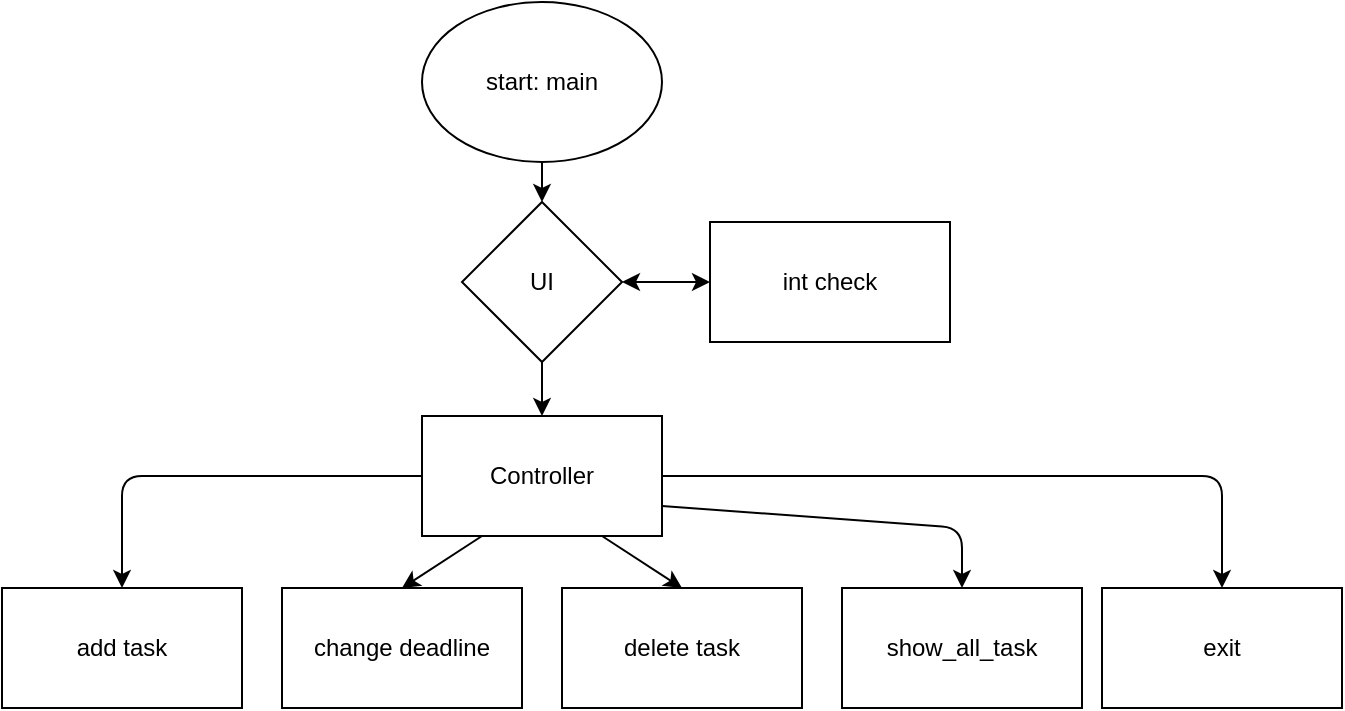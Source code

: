 <mxfile>
    <diagram id="2vJGoXLeCzAIrrfY_1q2" name="Страница 1">
        <mxGraphModel dx="798" dy="534" grid="1" gridSize="10" guides="1" tooltips="1" connect="1" arrows="1" fold="1" page="1" pageScale="1" pageWidth="827" pageHeight="1169" math="0" shadow="0">
            <root>
                <mxCell id="0"/>
                <mxCell id="1" parent="0"/>
                <mxCell id="4" style="edgeStyle=none;html=1;exitX=0.5;exitY=1;exitDx=0;exitDy=0;entryX=0.5;entryY=0;entryDx=0;entryDy=0;" edge="1" parent="1" source="2">
                    <mxGeometry relative="1" as="geometry">
                        <mxPoint x="370" y="130" as="targetPoint"/>
                    </mxGeometry>
                </mxCell>
                <mxCell id="2" value="start: main" style="ellipse;whiteSpace=wrap;html=1;" vertex="1" parent="1">
                    <mxGeometry x="310" y="30" width="120" height="80" as="geometry"/>
                </mxCell>
                <mxCell id="6" style="edgeStyle=none;html=1;exitX=0.5;exitY=1;exitDx=0;exitDy=0;entryX=0.5;entryY=0;entryDx=0;entryDy=0;" edge="1" parent="1" target="5">
                    <mxGeometry relative="1" as="geometry">
                        <mxPoint x="370" y="190" as="sourcePoint"/>
                    </mxGeometry>
                </mxCell>
                <mxCell id="13" style="edgeStyle=none;html=1;exitX=0;exitY=0.5;exitDx=0;exitDy=0;entryX=0.5;entryY=0;entryDx=0;entryDy=0;" edge="1" parent="1" source="5" target="7">
                    <mxGeometry relative="1" as="geometry">
                        <Array as="points">
                            <mxPoint x="160" y="267"/>
                        </Array>
                    </mxGeometry>
                </mxCell>
                <mxCell id="14" style="edgeStyle=none;html=1;entryX=0.5;entryY=0;entryDx=0;entryDy=0;exitX=0.25;exitY=1;exitDx=0;exitDy=0;" edge="1" parent="1" source="5" target="8">
                    <mxGeometry relative="1" as="geometry">
                        <mxPoint x="310" y="267" as="sourcePoint"/>
                    </mxGeometry>
                </mxCell>
                <mxCell id="15" style="edgeStyle=none;html=1;exitX=0.75;exitY=1;exitDx=0;exitDy=0;entryX=0.5;entryY=0;entryDx=0;entryDy=0;" edge="1" parent="1" source="5" target="9">
                    <mxGeometry relative="1" as="geometry"/>
                </mxCell>
                <mxCell id="16" style="edgeStyle=none;html=1;exitX=1;exitY=0.75;exitDx=0;exitDy=0;entryX=0.5;entryY=0;entryDx=0;entryDy=0;" edge="1" parent="1" source="5" target="10">
                    <mxGeometry relative="1" as="geometry">
                        <Array as="points">
                            <mxPoint x="580" y="293"/>
                        </Array>
                    </mxGeometry>
                </mxCell>
                <mxCell id="22" style="edgeStyle=none;html=1;exitX=1;exitY=0.5;exitDx=0;exitDy=0;entryX=0.5;entryY=0;entryDx=0;entryDy=0;" edge="1" parent="1" source="5" target="21">
                    <mxGeometry relative="1" as="geometry">
                        <Array as="points">
                            <mxPoint x="710" y="267"/>
                        </Array>
                    </mxGeometry>
                </mxCell>
                <mxCell id="5" value="Controller" style="rounded=0;whiteSpace=wrap;html=1;" vertex="1" parent="1">
                    <mxGeometry x="310" y="237" width="120" height="60" as="geometry"/>
                </mxCell>
                <mxCell id="7" value="add task" style="rounded=0;whiteSpace=wrap;html=1;" vertex="1" parent="1">
                    <mxGeometry x="100" y="323" width="120" height="60" as="geometry"/>
                </mxCell>
                <mxCell id="8" value="change deadline" style="rounded=0;whiteSpace=wrap;html=1;" vertex="1" parent="1">
                    <mxGeometry x="240" y="323" width="120" height="60" as="geometry"/>
                </mxCell>
                <mxCell id="9" value="delete task" style="rounded=0;whiteSpace=wrap;html=1;" vertex="1" parent="1">
                    <mxGeometry x="380" y="323" width="120" height="60" as="geometry"/>
                </mxCell>
                <mxCell id="10" value="show_all_task" style="rounded=0;whiteSpace=wrap;html=1;" vertex="1" parent="1">
                    <mxGeometry x="520" y="323" width="120" height="60" as="geometry"/>
                </mxCell>
                <mxCell id="17" value="int check" style="rounded=0;whiteSpace=wrap;html=1;" vertex="1" parent="1">
                    <mxGeometry x="454" y="140" width="120" height="60" as="geometry"/>
                </mxCell>
                <mxCell id="20" value="" style="endArrow=classic;startArrow=classic;html=1;entryX=0;entryY=0.5;entryDx=0;entryDy=0;exitX=1;exitY=0.5;exitDx=0;exitDy=0;" edge="1" parent="1" source="24" target="17">
                    <mxGeometry width="50" height="50" relative="1" as="geometry">
                        <mxPoint x="414" y="170" as="sourcePoint"/>
                        <mxPoint x="684" y="150" as="targetPoint"/>
                    </mxGeometry>
                </mxCell>
                <mxCell id="21" value="exit" style="rounded=0;whiteSpace=wrap;html=1;" vertex="1" parent="1">
                    <mxGeometry x="650" y="323" width="120" height="60" as="geometry"/>
                </mxCell>
                <mxCell id="24" value="UI" style="rhombus;whiteSpace=wrap;html=1;" vertex="1" parent="1">
                    <mxGeometry x="330" y="130" width="80" height="80" as="geometry"/>
                </mxCell>
            </root>
        </mxGraphModel>
    </diagram>
</mxfile>